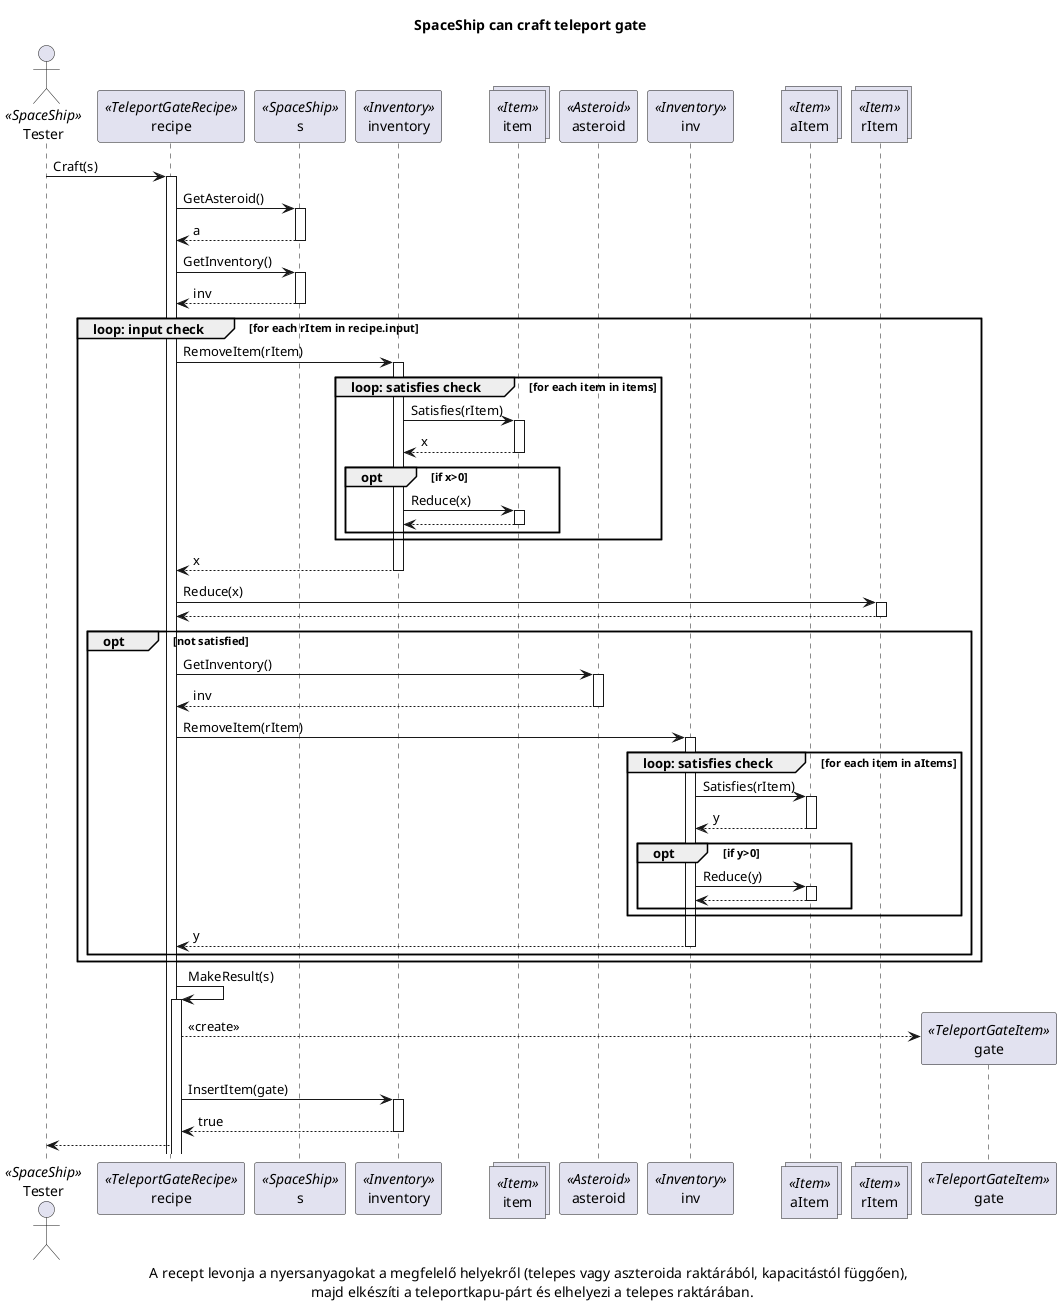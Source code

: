 @startuml
actor Tester as Tester<<SpaceShip>>
participant recipe as recipe <<TeleportGateRecipe>>
participant s as s <<SpaceShip>>
participant inventory as inventory <<Inventory>>
collections item as item <<Item>>
participant asteroid as asteroid <<Asteroid>>
participant inv as inv <<Inventory>>
collections aItem as aItem <<Item>>
collections rItem as rItem <<Item>>
participant gate as gate <<TeleportGateItem>>

title SpaceShip can craft teleport gate

Tester-> recipe++: Craft(s)

recipe -> s++: GetAsteroid()
s --> recipe--: a

recipe -> s++: GetInventory()
s --> recipe--: inv

group loop: input check[for each rItem in recipe.input]

    recipe -> inventory++: RemoveItem(rItem)

    group loop: satisfies check [for each item in items] 
         inventory -> item++: Satisfies(rItem)
         item --> inventory--: x
        group opt [if x>0]
            inventory -> item++: Reduce(x)
            item --> inventory--:
        end
    end

    inventory-->recipe--: x

    recipe -> rItem++: Reduce(x)
    rItem --> recipe--: 

    group opt [not satisfied]
        recipe -> asteroid++: GetInventory()
        asteroid --> recipe--: inv

        recipe -> inv++: RemoveItem(rItem)

            group loop: satisfies check [for each item in aItems] 
                 inv -> aItem++: Satisfies(rItem)
                 aItem --> inv--: y
                group opt [if y>0]
                      inv -> aItem++: Reduce(y)
                      aItem --> inv--:
                 end
           end
        inv--> recipe--: y
    end
end

recipe -> recipe++: MakeResult(s)

create gate
recipe --> gate: <<create>>

recipe -> inventory++: InsertItem(gate)
inventory --> recipe--: true

recipe --> Tester: 

caption A recept levonja a nyersanyagokat a megfelelő helyekről (telepes vagy aszteroida raktárából, kapacitástól függően), \n majd elkészíti a teleportkapu-párt és elhelyezi a telepes raktárában.  

@enduml